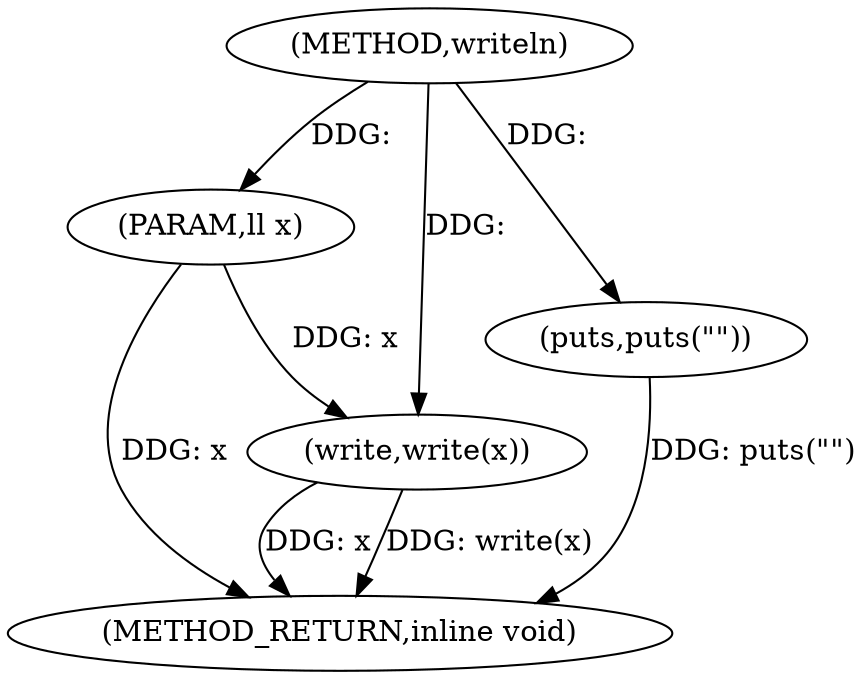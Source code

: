 digraph "writeln" {  
"1000217" [label = "(METHOD,writeln)" ]
"1000224" [label = "(METHOD_RETURN,inline void)" ]
"1000218" [label = "(PARAM,ll x)" ]
"1000220" [label = "(write,write(x))" ]
"1000222" [label = "(puts,puts(\"\"))" ]
  "1000218" -> "1000224"  [ label = "DDG: x"] 
  "1000220" -> "1000224"  [ label = "DDG: x"] 
  "1000220" -> "1000224"  [ label = "DDG: write(x)"] 
  "1000222" -> "1000224"  [ label = "DDG: puts(\"\")"] 
  "1000217" -> "1000218"  [ label = "DDG: "] 
  "1000218" -> "1000220"  [ label = "DDG: x"] 
  "1000217" -> "1000220"  [ label = "DDG: "] 
  "1000217" -> "1000222"  [ label = "DDG: "] 
}
